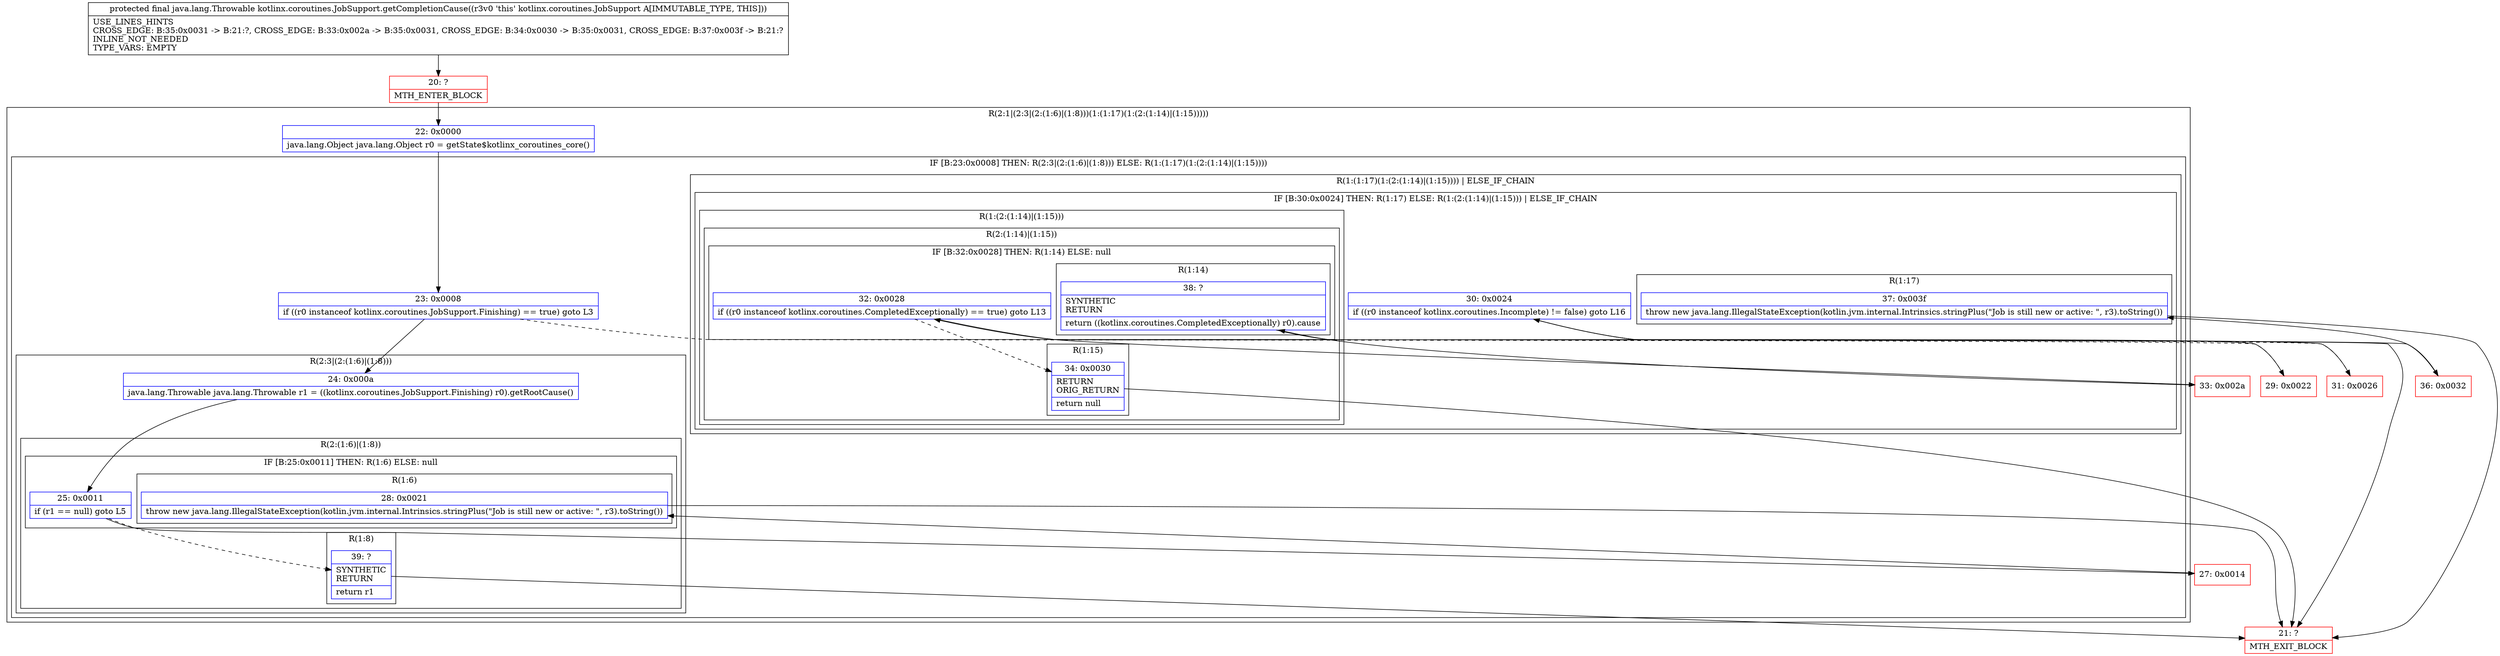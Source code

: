 digraph "CFG forkotlinx.coroutines.JobSupport.getCompletionCause()Ljava\/lang\/Throwable;" {
subgraph cluster_Region_380487850 {
label = "R(2:1|(2:3|(2:(1:6)|(1:8)))(1:(1:17)(1:(2:(1:14)|(1:15)))))";
node [shape=record,color=blue];
Node_22 [shape=record,label="{22\:\ 0x0000|java.lang.Object java.lang.Object r0 = getState$kotlinx_coroutines_core()\l}"];
subgraph cluster_IfRegion_361905745 {
label = "IF [B:23:0x0008] THEN: R(2:3|(2:(1:6)|(1:8))) ELSE: R(1:(1:17)(1:(2:(1:14)|(1:15))))";
node [shape=record,color=blue];
Node_23 [shape=record,label="{23\:\ 0x0008|if ((r0 instanceof kotlinx.coroutines.JobSupport.Finishing) == true) goto L3\l}"];
subgraph cluster_Region_224606499 {
label = "R(2:3|(2:(1:6)|(1:8)))";
node [shape=record,color=blue];
Node_24 [shape=record,label="{24\:\ 0x000a|java.lang.Throwable java.lang.Throwable r1 = ((kotlinx.coroutines.JobSupport.Finishing) r0).getRootCause()\l}"];
subgraph cluster_Region_776514297 {
label = "R(2:(1:6)|(1:8))";
node [shape=record,color=blue];
subgraph cluster_IfRegion_1500687117 {
label = "IF [B:25:0x0011] THEN: R(1:6) ELSE: null";
node [shape=record,color=blue];
Node_25 [shape=record,label="{25\:\ 0x0011|if (r1 == null) goto L5\l}"];
subgraph cluster_Region_897948085 {
label = "R(1:6)";
node [shape=record,color=blue];
Node_28 [shape=record,label="{28\:\ 0x0021|throw new java.lang.IllegalStateException(kotlin.jvm.internal.Intrinsics.stringPlus(\"Job is still new or active: \", r3).toString())\l}"];
}
}
subgraph cluster_Region_750555994 {
label = "R(1:8)";
node [shape=record,color=blue];
Node_39 [shape=record,label="{39\:\ ?|SYNTHETIC\lRETURN\l|return r1\l}"];
}
}
}
subgraph cluster_Region_1135702478 {
label = "R(1:(1:17)(1:(2:(1:14)|(1:15)))) | ELSE_IF_CHAIN\l";
node [shape=record,color=blue];
subgraph cluster_IfRegion_825786481 {
label = "IF [B:30:0x0024] THEN: R(1:17) ELSE: R(1:(2:(1:14)|(1:15))) | ELSE_IF_CHAIN\l";
node [shape=record,color=blue];
Node_30 [shape=record,label="{30\:\ 0x0024|if ((r0 instanceof kotlinx.coroutines.Incomplete) != false) goto L16\l}"];
subgraph cluster_Region_72016543 {
label = "R(1:17)";
node [shape=record,color=blue];
Node_37 [shape=record,label="{37\:\ 0x003f|throw new java.lang.IllegalStateException(kotlin.jvm.internal.Intrinsics.stringPlus(\"Job is still new or active: \", r3).toString())\l}"];
}
subgraph cluster_Region_1874763661 {
label = "R(1:(2:(1:14)|(1:15)))";
node [shape=record,color=blue];
subgraph cluster_Region_1995439102 {
label = "R(2:(1:14)|(1:15))";
node [shape=record,color=blue];
subgraph cluster_IfRegion_1235809892 {
label = "IF [B:32:0x0028] THEN: R(1:14) ELSE: null";
node [shape=record,color=blue];
Node_32 [shape=record,label="{32\:\ 0x0028|if ((r0 instanceof kotlinx.coroutines.CompletedExceptionally) == true) goto L13\l}"];
subgraph cluster_Region_1305225654 {
label = "R(1:14)";
node [shape=record,color=blue];
Node_38 [shape=record,label="{38\:\ ?|SYNTHETIC\lRETURN\l|return ((kotlinx.coroutines.CompletedExceptionally) r0).cause\l}"];
}
}
subgraph cluster_Region_1050205164 {
label = "R(1:15)";
node [shape=record,color=blue];
Node_34 [shape=record,label="{34\:\ 0x0030|RETURN\lORIG_RETURN\l|return null\l}"];
}
}
}
}
}
}
}
Node_20 [shape=record,color=red,label="{20\:\ ?|MTH_ENTER_BLOCK\l}"];
Node_27 [shape=record,color=red,label="{27\:\ 0x0014}"];
Node_21 [shape=record,color=red,label="{21\:\ ?|MTH_EXIT_BLOCK\l}"];
Node_29 [shape=record,color=red,label="{29\:\ 0x0022}"];
Node_31 [shape=record,color=red,label="{31\:\ 0x0026}"];
Node_33 [shape=record,color=red,label="{33\:\ 0x002a}"];
Node_36 [shape=record,color=red,label="{36\:\ 0x0032}"];
MethodNode[shape=record,label="{protected final java.lang.Throwable kotlinx.coroutines.JobSupport.getCompletionCause((r3v0 'this' kotlinx.coroutines.JobSupport A[IMMUTABLE_TYPE, THIS]))  | USE_LINES_HINTS\lCROSS_EDGE: B:35:0x0031 \-\> B:21:?, CROSS_EDGE: B:33:0x002a \-\> B:35:0x0031, CROSS_EDGE: B:34:0x0030 \-\> B:35:0x0031, CROSS_EDGE: B:37:0x003f \-\> B:21:?\lINLINE_NOT_NEEDED\lTYPE_VARS: EMPTY\l}"];
MethodNode -> Node_20;Node_22 -> Node_23;
Node_23 -> Node_24;
Node_23 -> Node_29[style=dashed];
Node_24 -> Node_25;
Node_25 -> Node_27;
Node_25 -> Node_39[style=dashed];
Node_28 -> Node_21;
Node_39 -> Node_21;
Node_30 -> Node_31[style=dashed];
Node_30 -> Node_36;
Node_37 -> Node_21;
Node_32 -> Node_33;
Node_32 -> Node_34[style=dashed];
Node_38 -> Node_21;
Node_34 -> Node_21;
Node_20 -> Node_22;
Node_27 -> Node_28;
Node_29 -> Node_30;
Node_31 -> Node_32;
Node_33 -> Node_38;
Node_36 -> Node_37;
}

